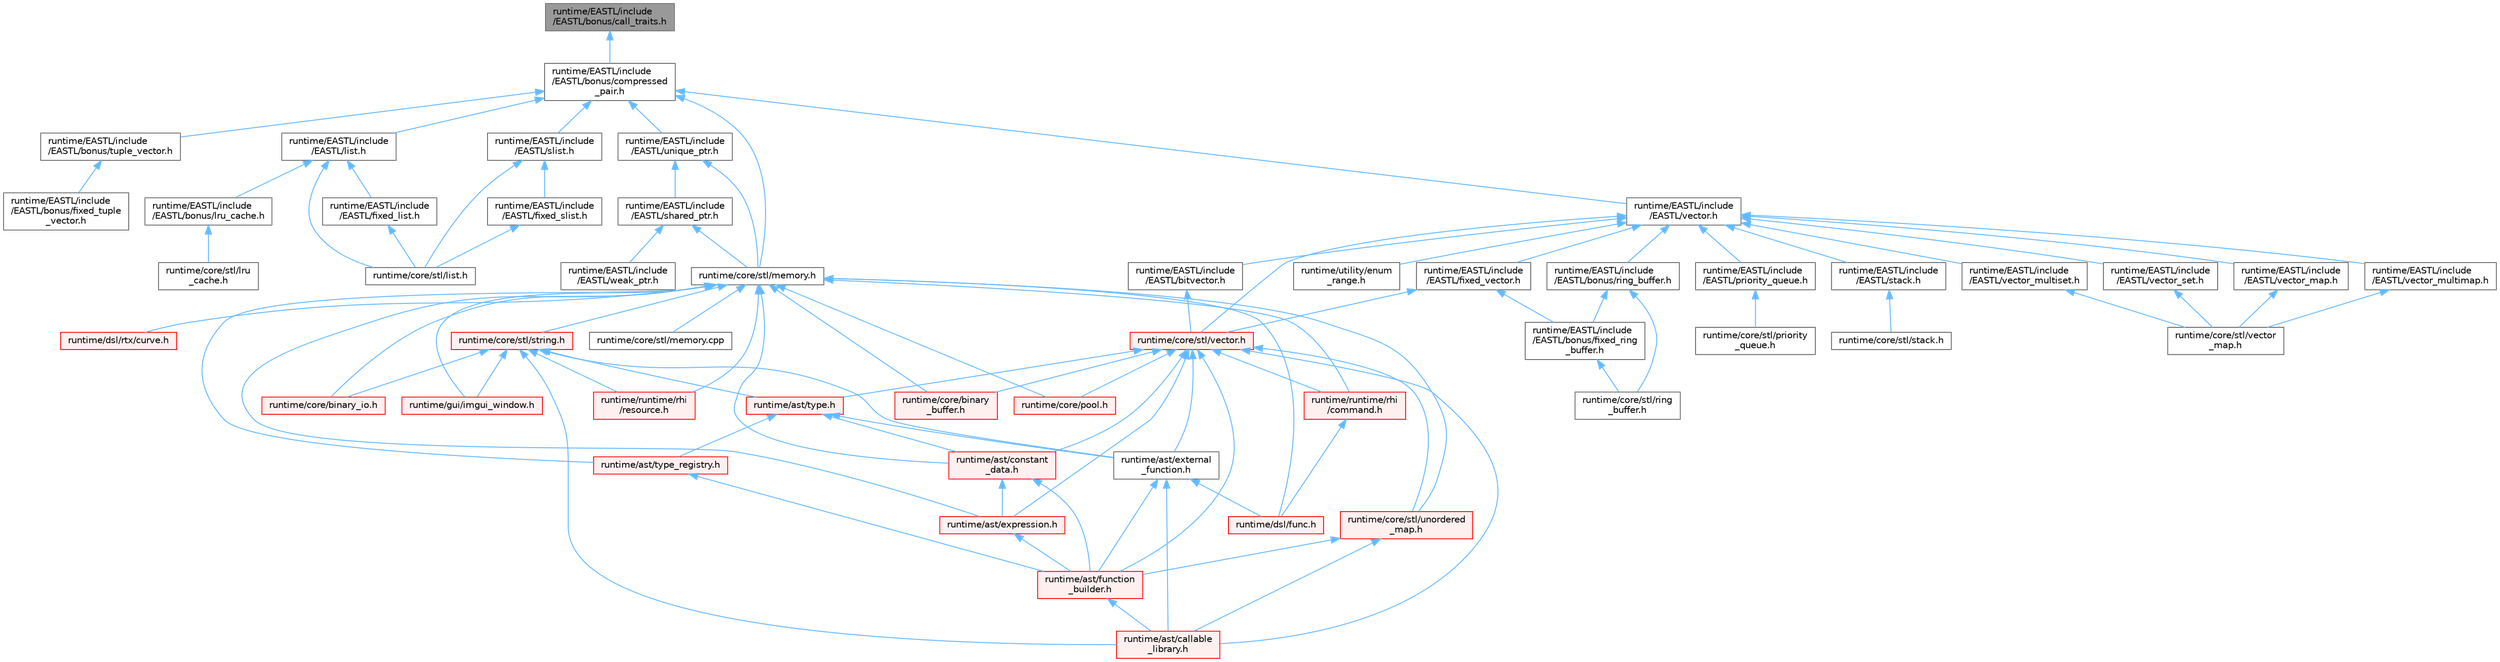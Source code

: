 digraph "runtime/EASTL/include/EASTL/bonus/call_traits.h"
{
 // LATEX_PDF_SIZE
  bgcolor="transparent";
  edge [fontname=Helvetica,fontsize=10,labelfontname=Helvetica,labelfontsize=10];
  node [fontname=Helvetica,fontsize=10,shape=box,height=0.2,width=0.4];
  Node1 [id="Node000001",label="runtime/EASTL/include\l/EASTL/bonus/call_traits.h",height=0.2,width=0.4,color="gray40", fillcolor="grey60", style="filled", fontcolor="black",tooltip=" "];
  Node1 -> Node2 [id="edge88_Node000001_Node000002",dir="back",color="steelblue1",style="solid",tooltip=" "];
  Node2 [id="Node000002",label="runtime/EASTL/include\l/EASTL/bonus/compressed\l_pair.h",height=0.2,width=0.4,color="grey40", fillcolor="white", style="filled",URL="$compressed__pair_8h.html",tooltip=" "];
  Node2 -> Node3 [id="edge89_Node000002_Node000003",dir="back",color="steelblue1",style="solid",tooltip=" "];
  Node3 [id="Node000003",label="runtime/EASTL/include\l/EASTL/bonus/tuple_vector.h",height=0.2,width=0.4,color="grey40", fillcolor="white", style="filled",URL="$tuple__vector_8h.html",tooltip=" "];
  Node3 -> Node4 [id="edge90_Node000003_Node000004",dir="back",color="steelblue1",style="solid",tooltip=" "];
  Node4 [id="Node000004",label="runtime/EASTL/include\l/EASTL/bonus/fixed_tuple\l_vector.h",height=0.2,width=0.4,color="grey40", fillcolor="white", style="filled",URL="$fixed__tuple__vector_8h.html",tooltip=" "];
  Node2 -> Node5 [id="edge91_Node000002_Node000005",dir="back",color="steelblue1",style="solid",tooltip=" "];
  Node5 [id="Node000005",label="runtime/EASTL/include\l/EASTL/list.h",height=0.2,width=0.4,color="grey40", fillcolor="white", style="filled",URL="$_e_a_s_t_l_2include_2_e_a_s_t_l_2list_8h.html",tooltip=" "];
  Node5 -> Node6 [id="edge92_Node000005_Node000006",dir="back",color="steelblue1",style="solid",tooltip=" "];
  Node6 [id="Node000006",label="runtime/EASTL/include\l/EASTL/bonus/lru_cache.h",height=0.2,width=0.4,color="grey40", fillcolor="white", style="filled",URL="$_e_a_s_t_l_2include_2_e_a_s_t_l_2bonus_2lru__cache_8h.html",tooltip=" "];
  Node6 -> Node7 [id="edge93_Node000006_Node000007",dir="back",color="steelblue1",style="solid",tooltip=" "];
  Node7 [id="Node000007",label="runtime/core/stl/lru\l_cache.h",height=0.2,width=0.4,color="grey40", fillcolor="white", style="filled",URL="$core_2stl_2lru__cache_8h.html",tooltip=" "];
  Node5 -> Node8 [id="edge94_Node000005_Node000008",dir="back",color="steelblue1",style="solid",tooltip=" "];
  Node8 [id="Node000008",label="runtime/EASTL/include\l/EASTL/fixed_list.h",height=0.2,width=0.4,color="grey40", fillcolor="white", style="filled",URL="$fixed__list_8h.html",tooltip=" "];
  Node8 -> Node9 [id="edge95_Node000008_Node000009",dir="back",color="steelblue1",style="solid",tooltip=" "];
  Node9 [id="Node000009",label="runtime/core/stl/list.h",height=0.2,width=0.4,color="grey40", fillcolor="white", style="filled",URL="$core_2stl_2list_8h.html",tooltip=" "];
  Node5 -> Node9 [id="edge96_Node000005_Node000009",dir="back",color="steelblue1",style="solid",tooltip=" "];
  Node2 -> Node10 [id="edge97_Node000002_Node000010",dir="back",color="steelblue1",style="solid",tooltip=" "];
  Node10 [id="Node000010",label="runtime/EASTL/include\l/EASTL/slist.h",height=0.2,width=0.4,color="grey40", fillcolor="white", style="filled",URL="$slist_8h.html",tooltip=" "];
  Node10 -> Node11 [id="edge98_Node000010_Node000011",dir="back",color="steelblue1",style="solid",tooltip=" "];
  Node11 [id="Node000011",label="runtime/EASTL/include\l/EASTL/fixed_slist.h",height=0.2,width=0.4,color="grey40", fillcolor="white", style="filled",URL="$fixed__slist_8h.html",tooltip=" "];
  Node11 -> Node9 [id="edge99_Node000011_Node000009",dir="back",color="steelblue1",style="solid",tooltip=" "];
  Node10 -> Node9 [id="edge100_Node000010_Node000009",dir="back",color="steelblue1",style="solid",tooltip=" "];
  Node2 -> Node12 [id="edge101_Node000002_Node000012",dir="back",color="steelblue1",style="solid",tooltip=" "];
  Node12 [id="Node000012",label="runtime/EASTL/include\l/EASTL/unique_ptr.h",height=0.2,width=0.4,color="grey40", fillcolor="white", style="filled",URL="$unique__ptr_8h.html",tooltip=" "];
  Node12 -> Node13 [id="edge102_Node000012_Node000013",dir="back",color="steelblue1",style="solid",tooltip=" "];
  Node13 [id="Node000013",label="runtime/EASTL/include\l/EASTL/shared_ptr.h",height=0.2,width=0.4,color="grey40", fillcolor="white", style="filled",URL="$shared__ptr_8h.html",tooltip=" "];
  Node13 -> Node14 [id="edge103_Node000013_Node000014",dir="back",color="steelblue1",style="solid",tooltip=" "];
  Node14 [id="Node000014",label="runtime/EASTL/include\l/EASTL/weak_ptr.h",height=0.2,width=0.4,color="grey40", fillcolor="white", style="filled",URL="$weak__ptr_8h.html",tooltip=" "];
  Node13 -> Node15 [id="edge104_Node000013_Node000015",dir="back",color="steelblue1",style="solid",tooltip=" "];
  Node15 [id="Node000015",label="runtime/core/stl/memory.h",height=0.2,width=0.4,color="grey40", fillcolor="white", style="filled",URL="$core_2stl_2memory_8h.html",tooltip=" "];
  Node15 -> Node16 [id="edge105_Node000015_Node000016",dir="back",color="steelblue1",style="solid",tooltip=" "];
  Node16 [id="Node000016",label="runtime/ast/constant\l_data.h",height=0.2,width=0.4,color="red", fillcolor="#FFF0F0", style="filled",URL="$constant__data_8h.html",tooltip=" "];
  Node16 -> Node17 [id="edge106_Node000016_Node000017",dir="back",color="steelblue1",style="solid",tooltip=" "];
  Node17 [id="Node000017",label="runtime/ast/expression.h",height=0.2,width=0.4,color="red", fillcolor="#FFF0F0", style="filled",URL="$expression_8h.html",tooltip=" "];
  Node17 -> Node40 [id="edge107_Node000017_Node000040",dir="back",color="steelblue1",style="solid",tooltip=" "];
  Node40 [id="Node000040",label="runtime/ast/function\l_builder.h",height=0.2,width=0.4,color="red", fillcolor="#FFF0F0", style="filled",URL="$function__builder_8h.html",tooltip=" "];
  Node40 -> Node39 [id="edge108_Node000040_Node000039",dir="back",color="steelblue1",style="solid",tooltip=" "];
  Node39 [id="Node000039",label="runtime/ast/callable\l_library.h",height=0.2,width=0.4,color="red", fillcolor="#FFF0F0", style="filled",URL="$ast_2callable__library_8h.html",tooltip=" "];
  Node16 -> Node40 [id="edge109_Node000016_Node000040",dir="back",color="steelblue1",style="solid",tooltip=" "];
  Node15 -> Node17 [id="edge110_Node000015_Node000017",dir="back",color="steelblue1",style="solid",tooltip=" "];
  Node15 -> Node68 [id="edge111_Node000015_Node000068",dir="back",color="steelblue1",style="solid",tooltip=" "];
  Node68 [id="Node000068",label="runtime/ast/type_registry.h",height=0.2,width=0.4,color="red", fillcolor="#FFF0F0", style="filled",URL="$type__registry_8h.html",tooltip=" "];
  Node68 -> Node40 [id="edge112_Node000068_Node000040",dir="back",color="steelblue1",style="solid",tooltip=" "];
  Node15 -> Node69 [id="edge113_Node000015_Node000069",dir="back",color="steelblue1",style="solid",tooltip=" "];
  Node69 [id="Node000069",label="runtime/core/binary\l_buffer.h",height=0.2,width=0.4,color="red", fillcolor="#FFF0F0", style="filled",URL="$binary__buffer_8h.html",tooltip=" "];
  Node15 -> Node71 [id="edge114_Node000015_Node000071",dir="back",color="steelblue1",style="solid",tooltip=" "];
  Node71 [id="Node000071",label="runtime/core/binary_io.h",height=0.2,width=0.4,color="red", fillcolor="#FFF0F0", style="filled",URL="$binary__io_8h.html",tooltip=" "];
  Node15 -> Node75 [id="edge115_Node000015_Node000075",dir="back",color="steelblue1",style="solid",tooltip=" "];
  Node75 [id="Node000075",label="runtime/core/pool.h",height=0.2,width=0.4,color="red", fillcolor="#FFF0F0", style="filled",URL="$core_2pool_8h.html",tooltip=" "];
  Node15 -> Node78 [id="edge116_Node000015_Node000078",dir="back",color="steelblue1",style="solid",tooltip=" "];
  Node78 [id="Node000078",label="runtime/core/stl/memory.cpp",height=0.2,width=0.4,color="grey40", fillcolor="white", style="filled",URL="$core_2stl_2memory_8cpp.html",tooltip=" "];
  Node15 -> Node79 [id="edge117_Node000015_Node000079",dir="back",color="steelblue1",style="solid",tooltip=" "];
  Node79 [id="Node000079",label="runtime/core/stl/string.h",height=0.2,width=0.4,color="red", fillcolor="#FFF0F0", style="filled",URL="$string_8h.html",tooltip=" "];
  Node79 -> Node39 [id="edge118_Node000079_Node000039",dir="back",color="steelblue1",style="solid",tooltip=" "];
  Node79 -> Node95 [id="edge119_Node000079_Node000095",dir="back",color="steelblue1",style="solid",tooltip=" "];
  Node95 [id="Node000095",label="runtime/ast/external\l_function.h",height=0.2,width=0.4,color="grey40", fillcolor="white", style="filled",URL="$external__function_8h.html",tooltip=" "];
  Node95 -> Node39 [id="edge120_Node000095_Node000039",dir="back",color="steelblue1",style="solid",tooltip=" "];
  Node95 -> Node40 [id="edge121_Node000095_Node000040",dir="back",color="steelblue1",style="solid",tooltip=" "];
  Node95 -> Node21 [id="edge122_Node000095_Node000021",dir="back",color="steelblue1",style="solid",tooltip=" "];
  Node21 [id="Node000021",label="runtime/dsl/func.h",height=0.2,width=0.4,color="red", fillcolor="#FFF0F0", style="filled",URL="$func_8h.html",tooltip=" "];
  Node79 -> Node96 [id="edge123_Node000079_Node000096",dir="back",color="steelblue1",style="solid",tooltip=" "];
  Node96 [id="Node000096",label="runtime/ast/type.h",height=0.2,width=0.4,color="red", fillcolor="#FFF0F0", style="filled",URL="$type_8h.html",tooltip=" "];
  Node96 -> Node16 [id="edge124_Node000096_Node000016",dir="back",color="steelblue1",style="solid",tooltip=" "];
  Node96 -> Node95 [id="edge125_Node000096_Node000095",dir="back",color="steelblue1",style="solid",tooltip=" "];
  Node96 -> Node68 [id="edge126_Node000096_Node000068",dir="back",color="steelblue1",style="solid",tooltip=" "];
  Node79 -> Node71 [id="edge127_Node000079_Node000071",dir="back",color="steelblue1",style="solid",tooltip=" "];
  Node79 -> Node59 [id="edge128_Node000079_Node000059",dir="back",color="steelblue1",style="solid",tooltip=" "];
  Node59 [id="Node000059",label="runtime/gui/imgui_window.h",height=0.2,width=0.4,color="red", fillcolor="#FFF0F0", style="filled",URL="$imgui__window_8h.html",tooltip=" "];
  Node79 -> Node217 [id="edge129_Node000079_Node000217",dir="back",color="steelblue1",style="solid",tooltip=" "];
  Node217 [id="Node000217",label="runtime/runtime/rhi\l/resource.h",height=0.2,width=0.4,color="red", fillcolor="#FFF0F0", style="filled",URL="$runtime_2rhi_2resource_8h.html",tooltip=" "];
  Node15 -> Node100 [id="edge130_Node000015_Node000100",dir="back",color="steelblue1",style="solid",tooltip=" "];
  Node100 [id="Node000100",label="runtime/core/stl/unordered\l_map.h",height=0.2,width=0.4,color="red", fillcolor="#FFF0F0", style="filled",URL="$core_2stl_2unordered__map_8h.html",tooltip=" "];
  Node100 -> Node39 [id="edge131_Node000100_Node000039",dir="back",color="steelblue1",style="solid",tooltip=" "];
  Node100 -> Node40 [id="edge132_Node000100_Node000040",dir="back",color="steelblue1",style="solid",tooltip=" "];
  Node15 -> Node21 [id="edge133_Node000015_Node000021",dir="back",color="steelblue1",style="solid",tooltip=" "];
  Node15 -> Node50 [id="edge134_Node000015_Node000050",dir="back",color="steelblue1",style="solid",tooltip=" "];
  Node50 [id="Node000050",label="runtime/dsl/rtx/curve.h",height=0.2,width=0.4,color="red", fillcolor="#FFF0F0", style="filled",URL="$dsl_2rtx_2curve_8h.html",tooltip=" "];
  Node15 -> Node59 [id="edge135_Node000015_Node000059",dir="back",color="steelblue1",style="solid",tooltip=" "];
  Node15 -> Node85 [id="edge136_Node000015_Node000085",dir="back",color="steelblue1",style="solid",tooltip=" "];
  Node85 [id="Node000085",label="runtime/runtime/rhi\l/command.h",height=0.2,width=0.4,color="red", fillcolor="#FFF0F0", style="filled",URL="$command_8h.html",tooltip=" "];
  Node85 -> Node21 [id="edge137_Node000085_Node000021",dir="back",color="steelblue1",style="solid",tooltip=" "];
  Node15 -> Node217 [id="edge138_Node000015_Node000217",dir="back",color="steelblue1",style="solid",tooltip=" "];
  Node12 -> Node15 [id="edge139_Node000012_Node000015",dir="back",color="steelblue1",style="solid",tooltip=" "];
  Node2 -> Node153 [id="edge140_Node000002_Node000153",dir="back",color="steelblue1",style="solid",tooltip=" "];
  Node153 [id="Node000153",label="runtime/EASTL/include\l/EASTL/vector.h",height=0.2,width=0.4,color="grey40", fillcolor="white", style="filled",URL="$_e_a_s_t_l_2include_2_e_a_s_t_l_2vector_8h.html",tooltip=" "];
  Node153 -> Node93 [id="edge141_Node000153_Node000093",dir="back",color="steelblue1",style="solid",tooltip=" "];
  Node93 [id="Node000093",label="runtime/EASTL/include\l/EASTL/bitvector.h",height=0.2,width=0.4,color="grey40", fillcolor="white", style="filled",URL="$bitvector_8h.html",tooltip=" "];
  Node93 -> Node94 [id="edge142_Node000093_Node000094",dir="back",color="steelblue1",style="solid",tooltip=" "];
  Node94 [id="Node000094",label="runtime/core/stl/vector.h",height=0.2,width=0.4,color="red", fillcolor="#FFF0F0", style="filled",URL="$core_2stl_2vector_8h.html",tooltip=" "];
  Node94 -> Node39 [id="edge143_Node000094_Node000039",dir="back",color="steelblue1",style="solid",tooltip=" "];
  Node94 -> Node16 [id="edge144_Node000094_Node000016",dir="back",color="steelblue1",style="solid",tooltip=" "];
  Node94 -> Node17 [id="edge145_Node000094_Node000017",dir="back",color="steelblue1",style="solid",tooltip=" "];
  Node94 -> Node95 [id="edge146_Node000094_Node000095",dir="back",color="steelblue1",style="solid",tooltip=" "];
  Node94 -> Node40 [id="edge147_Node000094_Node000040",dir="back",color="steelblue1",style="solid",tooltip=" "];
  Node94 -> Node96 [id="edge148_Node000094_Node000096",dir="back",color="steelblue1",style="solid",tooltip=" "];
  Node94 -> Node69 [id="edge149_Node000094_Node000069",dir="back",color="steelblue1",style="solid",tooltip=" "];
  Node94 -> Node75 [id="edge150_Node000094_Node000075",dir="back",color="steelblue1",style="solid",tooltip=" "];
  Node94 -> Node100 [id="edge151_Node000094_Node000100",dir="back",color="steelblue1",style="solid",tooltip=" "];
  Node94 -> Node85 [id="edge152_Node000094_Node000085",dir="back",color="steelblue1",style="solid",tooltip=" "];
  Node153 -> Node154 [id="edge153_Node000153_Node000154",dir="back",color="steelblue1",style="solid",tooltip=" "];
  Node154 [id="Node000154",label="runtime/EASTL/include\l/EASTL/bonus/ring_buffer.h",height=0.2,width=0.4,color="grey40", fillcolor="white", style="filled",URL="$_e_a_s_t_l_2include_2_e_a_s_t_l_2bonus_2ring__buffer_8h.html",tooltip=" "];
  Node154 -> Node137 [id="edge154_Node000154_Node000137",dir="back",color="steelblue1",style="solid",tooltip=" "];
  Node137 [id="Node000137",label="runtime/EASTL/include\l/EASTL/bonus/fixed_ring\l_buffer.h",height=0.2,width=0.4,color="grey40", fillcolor="white", style="filled",URL="$fixed__ring__buffer_8h.html",tooltip=" "];
  Node137 -> Node138 [id="edge155_Node000137_Node000138",dir="back",color="steelblue1",style="solid",tooltip=" "];
  Node138 [id="Node000138",label="runtime/core/stl/ring\l_buffer.h",height=0.2,width=0.4,color="grey40", fillcolor="white", style="filled",URL="$core_2stl_2ring__buffer_8h.html",tooltip=" "];
  Node154 -> Node138 [id="edge156_Node000154_Node000138",dir="back",color="steelblue1",style="solid",tooltip=" "];
  Node153 -> Node136 [id="edge157_Node000153_Node000136",dir="back",color="steelblue1",style="solid",tooltip=" "];
  Node136 [id="Node000136",label="runtime/EASTL/include\l/EASTL/fixed_vector.h",height=0.2,width=0.4,color="grey40", fillcolor="white", style="filled",URL="$fixed__vector_8h.html",tooltip=" "];
  Node136 -> Node137 [id="edge158_Node000136_Node000137",dir="back",color="steelblue1",style="solid",tooltip=" "];
  Node136 -> Node94 [id="edge159_Node000136_Node000094",dir="back",color="steelblue1",style="solid",tooltip=" "];
  Node153 -> Node155 [id="edge160_Node000153_Node000155",dir="back",color="steelblue1",style="solid",tooltip=" "];
  Node155 [id="Node000155",label="runtime/EASTL/include\l/EASTL/priority_queue.h",height=0.2,width=0.4,color="grey40", fillcolor="white", style="filled",URL="$_e_a_s_t_l_2include_2_e_a_s_t_l_2priority__queue_8h.html",tooltip=" "];
  Node155 -> Node156 [id="edge161_Node000155_Node000156",dir="back",color="steelblue1",style="solid",tooltip=" "];
  Node156 [id="Node000156",label="runtime/core/stl/priority\l_queue.h",height=0.2,width=0.4,color="grey40", fillcolor="white", style="filled",URL="$core_2stl_2priority__queue_8h.html",tooltip=" "];
  Node153 -> Node157 [id="edge162_Node000153_Node000157",dir="back",color="steelblue1",style="solid",tooltip=" "];
  Node157 [id="Node000157",label="runtime/EASTL/include\l/EASTL/stack.h",height=0.2,width=0.4,color="grey40", fillcolor="white", style="filled",URL="$_e_a_s_t_l_2include_2_e_a_s_t_l_2stack_8h.html",tooltip=" "];
  Node157 -> Node158 [id="edge163_Node000157_Node000158",dir="back",color="steelblue1",style="solid",tooltip=" "];
  Node158 [id="Node000158",label="runtime/core/stl/stack.h",height=0.2,width=0.4,color="grey40", fillcolor="white", style="filled",URL="$core_2stl_2stack_8h.html",tooltip=" "];
  Node153 -> Node159 [id="edge164_Node000153_Node000159",dir="back",color="steelblue1",style="solid",tooltip=" "];
  Node159 [id="Node000159",label="runtime/EASTL/include\l/EASTL/vector_map.h",height=0.2,width=0.4,color="grey40", fillcolor="white", style="filled",URL="$_e_a_s_t_l_2include_2_e_a_s_t_l_2vector__map_8h.html",tooltip=" "];
  Node159 -> Node160 [id="edge165_Node000159_Node000160",dir="back",color="steelblue1",style="solid",tooltip=" "];
  Node160 [id="Node000160",label="runtime/core/stl/vector\l_map.h",height=0.2,width=0.4,color="grey40", fillcolor="white", style="filled",URL="$core_2stl_2vector__map_8h.html",tooltip=" "];
  Node153 -> Node161 [id="edge166_Node000153_Node000161",dir="back",color="steelblue1",style="solid",tooltip=" "];
  Node161 [id="Node000161",label="runtime/EASTL/include\l/EASTL/vector_multimap.h",height=0.2,width=0.4,color="grey40", fillcolor="white", style="filled",URL="$vector__multimap_8h.html",tooltip=" "];
  Node161 -> Node160 [id="edge167_Node000161_Node000160",dir="back",color="steelblue1",style="solid",tooltip=" "];
  Node153 -> Node162 [id="edge168_Node000153_Node000162",dir="back",color="steelblue1",style="solid",tooltip=" "];
  Node162 [id="Node000162",label="runtime/EASTL/include\l/EASTL/vector_multiset.h",height=0.2,width=0.4,color="grey40", fillcolor="white", style="filled",URL="$vector__multiset_8h.html",tooltip=" "];
  Node162 -> Node160 [id="edge169_Node000162_Node000160",dir="back",color="steelblue1",style="solid",tooltip=" "];
  Node153 -> Node163 [id="edge170_Node000153_Node000163",dir="back",color="steelblue1",style="solid",tooltip=" "];
  Node163 [id="Node000163",label="runtime/EASTL/include\l/EASTL/vector_set.h",height=0.2,width=0.4,color="grey40", fillcolor="white", style="filled",URL="$vector__set_8h.html",tooltip=" "];
  Node163 -> Node160 [id="edge171_Node000163_Node000160",dir="back",color="steelblue1",style="solid",tooltip=" "];
  Node153 -> Node94 [id="edge172_Node000153_Node000094",dir="back",color="steelblue1",style="solid",tooltip=" "];
  Node153 -> Node164 [id="edge173_Node000153_Node000164",dir="back",color="steelblue1",style="solid",tooltip=" "];
  Node164 [id="Node000164",label="runtime/utility/enum\l_range.h",height=0.2,width=0.4,color="grey40", fillcolor="white", style="filled",URL="$enum__range_8h.html",tooltip=" "];
  Node2 -> Node15 [id="edge174_Node000002_Node000015",dir="back",color="steelblue1",style="solid",tooltip=" "];
}
